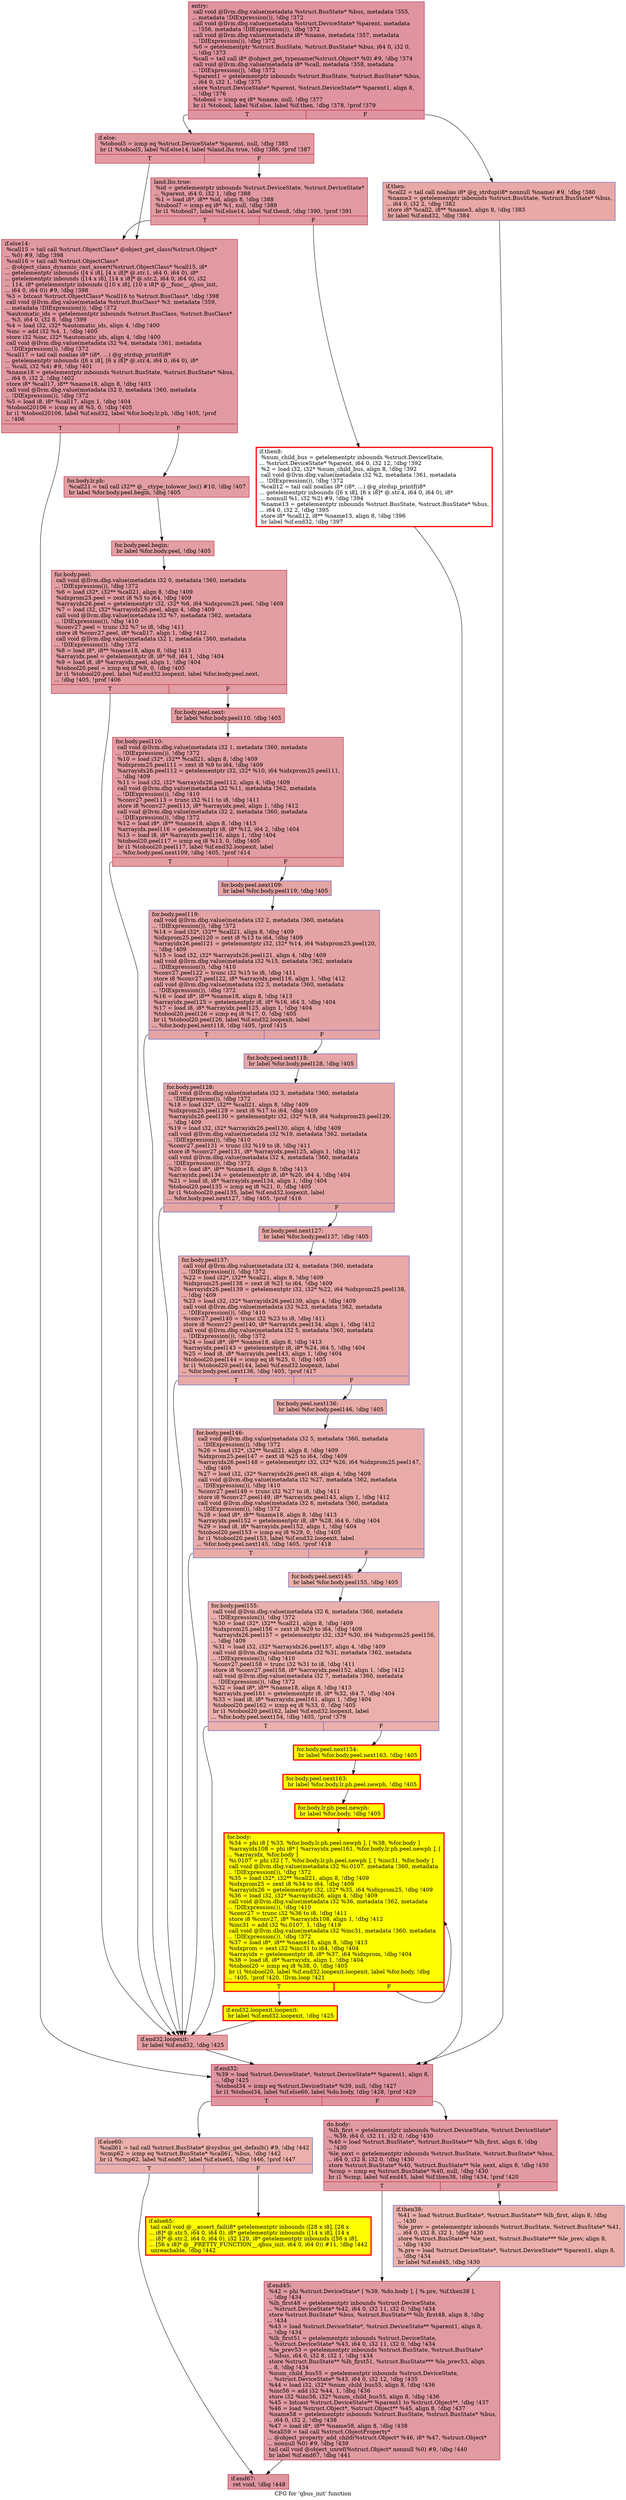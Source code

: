 digraph "CFG for 'qbus_init' function" {
	label="CFG for 'qbus_init' function";

	Node0x56094f8c2810 [shape=record,color="#b70d28ff", style=filled, fillcolor="#b70d2870",label="{entry:\l  call void @llvm.dbg.value(metadata %struct.BusState* %bus, metadata !355,\l... metadata !DIExpression()), !dbg !372\l  call void @llvm.dbg.value(metadata %struct.DeviceState* %parent, metadata\l... !356, metadata !DIExpression()), !dbg !372\l  call void @llvm.dbg.value(metadata i8* %name, metadata !357, metadata\l... !DIExpression()), !dbg !372\l  %0 = getelementptr %struct.BusState, %struct.BusState* %bus, i64 0, i32 0,\l... !dbg !373\l  %call = tail call i8* @object_get_typename(%struct.Object* %0) #9, !dbg !374\l  call void @llvm.dbg.value(metadata i8* %call, metadata !358, metadata\l... !DIExpression()), !dbg !372\l  %parent1 = getelementptr inbounds %struct.BusState, %struct.BusState* %bus,\l... i64 0, i32 1, !dbg !375\l  store %struct.DeviceState* %parent, %struct.DeviceState** %parent1, align 8,\l... !dbg !376\l  %tobool = icmp eq i8* %name, null, !dbg !377\l  br i1 %tobool, label %if.else, label %if.then, !dbg !378, !prof !379\l|{<s0>T|<s1>F}}"];
	Node0x56094f8c2810:s0 -> Node0x56094f8cc5b0;
	Node0x56094f8c2810:s1 -> Node0x56094f8cc4f0;
	Node0x56094f8cc4f0 [shape=record,color="#3d50c3ff", style=filled, fillcolor="#ca3b3770",label="{if.then:                                          \l  %call2 = tail call noalias i8* @g_strdup(i8* nonnull %name) #9, !dbg !380\l  %name3 = getelementptr inbounds %struct.BusState, %struct.BusState* %bus,\l... i64 0, i32 2, !dbg !382\l  store i8* %call2, i8** %name3, align 8, !dbg !383\l  br label %if.end32, !dbg !384\l}"];
	Node0x56094f8cc4f0 -> Node0x56094f8cc540;
	Node0x56094f8cc5b0 [shape=record,color="#b70d28ff", style=filled, fillcolor="#bb1b2c70",label="{if.else:                                          \l  %tobool5 = icmp eq %struct.DeviceState* %parent, null, !dbg !385\l  br i1 %tobool5, label %if.else14, label %land.lhs.true, !dbg !386, !prof !387\l|{<s0>T|<s1>F}}"];
	Node0x56094f8cc5b0:s0 -> Node0x56094f8cdc70;
	Node0x56094f8cc5b0:s1 -> Node0x56094f8cdcc0;
	Node0x56094f8cdcc0 [shape=record,color="#b70d28ff", style=filled, fillcolor="#bb1b2c70",label="{land.lhs.true:                                    \l  %id = getelementptr inbounds %struct.DeviceState, %struct.DeviceState*\l... %parent, i64 0, i32 1, !dbg !388\l  %1 = load i8*, i8** %id, align 8, !dbg !388\l  %tobool7 = icmp eq i8* %1, null, !dbg !389\l  br i1 %tobool7, label %if.else14, label %if.then8, !dbg !390, !prof !391\l|{<s0>T|<s1>F}}"];
	Node0x56094f8cdcc0:s0 -> Node0x56094f8cdc70;
	Node0x56094f8cdcc0:s1 -> Node0x56094f89e0e0;
	Node0x56094f89e0e0 [shape=record,penwidth=3.0, color="red",label="{if.then8:                                         \l  %num_child_bus = getelementptr inbounds %struct.DeviceState,\l... %struct.DeviceState* %parent, i64 0, i32 12, !dbg !392\l  %2 = load i32, i32* %num_child_bus, align 8, !dbg !392\l  call void @llvm.dbg.value(metadata i32 %2, metadata !361, metadata\l... !DIExpression()), !dbg !372\l  %call12 = tail call noalias i8* (i8*, ...) @g_strdup_printf(i8*\l... getelementptr inbounds ([6 x i8], [6 x i8]* @.str.4, i64 0, i64 0), i8*\l... nonnull %1, i32 %2) #9, !dbg !394\l  %name13 = getelementptr inbounds %struct.BusState, %struct.BusState* %bus,\l... i64 0, i32 2, !dbg !395\l  store i8* %call12, i8** %name13, align 8, !dbg !396\l  br label %if.end32, !dbg !397\l}"];
	Node0x56094f89e0e0 -> Node0x56094f8cc540;
	Node0x56094f8cdc70 [shape=record,color="#b70d28ff", style=filled, fillcolor="#bb1b2c70",label="{if.else14:                                        \l  %call15 = tail call %struct.ObjectClass* @object_get_class(%struct.Object*\l... %0) #9, !dbg !398\l  %call16 = tail call %struct.ObjectClass*\l... @object_class_dynamic_cast_assert(%struct.ObjectClass* %call15, i8*\l... getelementptr inbounds ([4 x i8], [4 x i8]* @.str.1, i64 0, i64 0), i8*\l... getelementptr inbounds ([14 x i8], [14 x i8]* @.str.2, i64 0, i64 0), i32\l... 114, i8* getelementptr inbounds ([10 x i8], [10 x i8]* @__func__.qbus_init,\l... i64 0, i64 0)) #9, !dbg !398\l  %3 = bitcast %struct.ObjectClass* %call16 to %struct.BusClass*, !dbg !398\l  call void @llvm.dbg.value(metadata %struct.BusClass* %3, metadata !359,\l... metadata !DIExpression()), !dbg !372\l  %automatic_ids = getelementptr inbounds %struct.BusClass, %struct.BusClass*\l... %3, i64 0, i32 8, !dbg !399\l  %4 = load i32, i32* %automatic_ids, align 4, !dbg !400\l  %inc = add i32 %4, 1, !dbg !400\l  store i32 %inc, i32* %automatic_ids, align 4, !dbg !400\l  call void @llvm.dbg.value(metadata i32 %4, metadata !361, metadata\l... !DIExpression()), !dbg !372\l  %call17 = tail call noalias i8* (i8*, ...) @g_strdup_printf(i8*\l... getelementptr inbounds ([6 x i8], [6 x i8]* @.str.4, i64 0, i64 0), i8*\l... %call, i32 %4) #9, !dbg !401\l  %name18 = getelementptr inbounds %struct.BusState, %struct.BusState* %bus,\l... i64 0, i32 2, !dbg !402\l  store i8* %call17, i8** %name18, align 8, !dbg !403\l  call void @llvm.dbg.value(metadata i32 0, metadata !360, metadata\l... !DIExpression()), !dbg !372\l  %5 = load i8, i8* %call17, align 1, !dbg !404\l  %tobool20106 = icmp eq i8 %5, 0, !dbg !405\l  br i1 %tobool20106, label %if.end32, label %for.body.lr.ph, !dbg !405, !prof\l... !406\l|{<s0>T|<s1>F}}"];
	Node0x56094f8cdc70:s0 -> Node0x56094f8cc540;
	Node0x56094f8cdc70:s1 -> Node0x56094fa031e0;
	Node0x56094fa031e0 [shape=record,color="#b70d28ff", style=filled, fillcolor="#be242e70",label="{for.body.lr.ph:                                   \l  %call21 = tail call i32** @__ctype_tolower_loc() #10, !dbg !407\l  br label %for.body.peel.begin, !dbg !405\l}"];
	Node0x56094fa031e0 -> Node0x56094f8cef90;
	Node0x56094f8cef90 [shape=record,color="#b70d28ff", style=filled, fillcolor="#be242e70",label="{for.body.peel.begin:                              \l  br label %for.body.peel, !dbg !405\l}"];
	Node0x56094f8cef90 -> Node0x56094f8ab050;
	Node0x56094f8ab050 [shape=record,color="#b70d28ff", style=filled, fillcolor="#be242e70",label="{for.body.peel:                                    \l  call void @llvm.dbg.value(metadata i32 0, metadata !360, metadata\l... !DIExpression()), !dbg !372\l  %6 = load i32*, i32** %call21, align 8, !dbg !409\l  %idxprom25.peel = zext i8 %5 to i64, !dbg !409\l  %arrayidx26.peel = getelementptr i32, i32* %6, i64 %idxprom25.peel, !dbg !409\l  %7 = load i32, i32* %arrayidx26.peel, align 4, !dbg !409\l  call void @llvm.dbg.value(metadata i32 %7, metadata !362, metadata\l... !DIExpression()), !dbg !410\l  %conv27.peel = trunc i32 %7 to i8, !dbg !411\l  store i8 %conv27.peel, i8* %call17, align 1, !dbg !412\l  call void @llvm.dbg.value(metadata i32 1, metadata !360, metadata\l... !DIExpression()), !dbg !372\l  %8 = load i8*, i8** %name18, align 8, !dbg !413\l  %arrayidx.peel = getelementptr i8, i8* %8, i64 1, !dbg !404\l  %9 = load i8, i8* %arrayidx.peel, align 1, !dbg !404\l  %tobool20.peel = icmp eq i8 %9, 0, !dbg !405\l  br i1 %tobool20.peel, label %if.end32.loopexit, label %for.body.peel.next,\l... !dbg !405, !prof !406\l|{<s0>T|<s1>F}}"];
	Node0x56094f8ab050:s0 -> Node0x56094fa0cda0;
	Node0x56094f8ab050:s1 -> Node0x56094f8cbf80;
	Node0x56094f8cbf80 [shape=record,color="#b70d28ff", style=filled, fillcolor="#be242e70",label="{for.body.peel.next:                               \l  br label %for.body.peel110, !dbg !405\l}"];
	Node0x56094f8cbf80 -> Node0x56094f8d9650;
	Node0x56094f8d9650 [shape=record,color="#b70d28ff", style=filled, fillcolor="#be242e70",label="{for.body.peel110:                                 \l  call void @llvm.dbg.value(metadata i32 1, metadata !360, metadata\l... !DIExpression()), !dbg !372\l  %10 = load i32*, i32** %call21, align 8, !dbg !409\l  %idxprom25.peel111 = zext i8 %9 to i64, !dbg !409\l  %arrayidx26.peel112 = getelementptr i32, i32* %10, i64 %idxprom25.peel111,\l... !dbg !409\l  %11 = load i32, i32* %arrayidx26.peel112, align 4, !dbg !409\l  call void @llvm.dbg.value(metadata i32 %11, metadata !362, metadata\l... !DIExpression()), !dbg !410\l  %conv27.peel113 = trunc i32 %11 to i8, !dbg !411\l  store i8 %conv27.peel113, i8* %arrayidx.peel, align 1, !dbg !412\l  call void @llvm.dbg.value(metadata i32 2, metadata !360, metadata\l... !DIExpression()), !dbg !372\l  %12 = load i8*, i8** %name18, align 8, !dbg !413\l  %arrayidx.peel116 = getelementptr i8, i8* %12, i64 2, !dbg !404\l  %13 = load i8, i8* %arrayidx.peel116, align 1, !dbg !404\l  %tobool20.peel117 = icmp eq i8 %13, 0, !dbg !405\l  br i1 %tobool20.peel117, label %if.end32.loopexit, label\l... %for.body.peel.next109, !dbg !405, !prof !414\l|{<s0>T|<s1>F}}"];
	Node0x56094f8d9650:s0 -> Node0x56094fa0cda0;
	Node0x56094f8d9650:s1 -> Node0x56094f8d01c0;
	Node0x56094f8d01c0 [shape=record,color="#3d50c3ff", style=filled, fillcolor="#c32e3170",label="{for.body.peel.next109:                            \l  br label %for.body.peel119, !dbg !405\l}"];
	Node0x56094f8d01c0 -> Node0x56094fa21170;
	Node0x56094fa21170 [shape=record,color="#3d50c3ff", style=filled, fillcolor="#c32e3170",label="{for.body.peel119:                                 \l  call void @llvm.dbg.value(metadata i32 2, metadata !360, metadata\l... !DIExpression()), !dbg !372\l  %14 = load i32*, i32** %call21, align 8, !dbg !409\l  %idxprom25.peel120 = zext i8 %13 to i64, !dbg !409\l  %arrayidx26.peel121 = getelementptr i32, i32* %14, i64 %idxprom25.peel120,\l... !dbg !409\l  %15 = load i32, i32* %arrayidx26.peel121, align 4, !dbg !409\l  call void @llvm.dbg.value(metadata i32 %15, metadata !362, metadata\l... !DIExpression()), !dbg !410\l  %conv27.peel122 = trunc i32 %15 to i8, !dbg !411\l  store i8 %conv27.peel122, i8* %arrayidx.peel116, align 1, !dbg !412\l  call void @llvm.dbg.value(metadata i32 3, metadata !360, metadata\l... !DIExpression()), !dbg !372\l  %16 = load i8*, i8** %name18, align 8, !dbg !413\l  %arrayidx.peel125 = getelementptr i8, i8* %16, i64 3, !dbg !404\l  %17 = load i8, i8* %arrayidx.peel125, align 1, !dbg !404\l  %tobool20.peel126 = icmp eq i8 %17, 0, !dbg !405\l  br i1 %tobool20.peel126, label %if.end32.loopexit, label\l... %for.body.peel.next118, !dbg !405, !prof !415\l|{<s0>T|<s1>F}}"];
	Node0x56094fa21170:s0 -> Node0x56094fa0cda0;
	Node0x56094fa21170:s1 -> Node0x56094f9fbe00;
	Node0x56094f9fbe00 [shape=record,color="#3d50c3ff", style=filled, fillcolor="#c5333470",label="{for.body.peel.next118:                            \l  br label %for.body.peel128, !dbg !405\l}"];
	Node0x56094f9fbe00 -> Node0x56094f91d2c0;
	Node0x56094f91d2c0 [shape=record,color="#3d50c3ff", style=filled, fillcolor="#c5333470",label="{for.body.peel128:                                 \l  call void @llvm.dbg.value(metadata i32 3, metadata !360, metadata\l... !DIExpression()), !dbg !372\l  %18 = load i32*, i32** %call21, align 8, !dbg !409\l  %idxprom25.peel129 = zext i8 %17 to i64, !dbg !409\l  %arrayidx26.peel130 = getelementptr i32, i32* %18, i64 %idxprom25.peel129,\l... !dbg !409\l  %19 = load i32, i32* %arrayidx26.peel130, align 4, !dbg !409\l  call void @llvm.dbg.value(metadata i32 %19, metadata !362, metadata\l... !DIExpression()), !dbg !410\l  %conv27.peel131 = trunc i32 %19 to i8, !dbg !411\l  store i8 %conv27.peel131, i8* %arrayidx.peel125, align 1, !dbg !412\l  call void @llvm.dbg.value(metadata i32 4, metadata !360, metadata\l... !DIExpression()), !dbg !372\l  %20 = load i8*, i8** %name18, align 8, !dbg !413\l  %arrayidx.peel134 = getelementptr i8, i8* %20, i64 4, !dbg !404\l  %21 = load i8, i8* %arrayidx.peel134, align 1, !dbg !404\l  %tobool20.peel135 = icmp eq i8 %21, 0, !dbg !405\l  br i1 %tobool20.peel135, label %if.end32.loopexit, label\l... %for.body.peel.next127, !dbg !405, !prof !416\l|{<s0>T|<s1>F}}"];
	Node0x56094f91d2c0:s0 -> Node0x56094fa0cda0;
	Node0x56094f91d2c0:s1 -> Node0x56094fa1ff30;
	Node0x56094fa1ff30 [shape=record,color="#3d50c3ff", style=filled, fillcolor="#ca3b3770",label="{for.body.peel.next127:                            \l  br label %for.body.peel137, !dbg !405\l}"];
	Node0x56094fa1ff30 -> Node0x56094fa29260;
	Node0x56094fa29260 [shape=record,color="#3d50c3ff", style=filled, fillcolor="#ca3b3770",label="{for.body.peel137:                                 \l  call void @llvm.dbg.value(metadata i32 4, metadata !360, metadata\l... !DIExpression()), !dbg !372\l  %22 = load i32*, i32** %call21, align 8, !dbg !409\l  %idxprom25.peel138 = zext i8 %21 to i64, !dbg !409\l  %arrayidx26.peel139 = getelementptr i32, i32* %22, i64 %idxprom25.peel138,\l... !dbg !409\l  %23 = load i32, i32* %arrayidx26.peel139, align 4, !dbg !409\l  call void @llvm.dbg.value(metadata i32 %23, metadata !362, metadata\l... !DIExpression()), !dbg !410\l  %conv27.peel140 = trunc i32 %23 to i8, !dbg !411\l  store i8 %conv27.peel140, i8* %arrayidx.peel134, align 1, !dbg !412\l  call void @llvm.dbg.value(metadata i32 5, metadata !360, metadata\l... !DIExpression()), !dbg !372\l  %24 = load i8*, i8** %name18, align 8, !dbg !413\l  %arrayidx.peel143 = getelementptr i8, i8* %24, i64 5, !dbg !404\l  %25 = load i8, i8* %arrayidx.peel143, align 1, !dbg !404\l  %tobool20.peel144 = icmp eq i8 %25, 0, !dbg !405\l  br i1 %tobool20.peel144, label %if.end32.loopexit, label\l... %for.body.peel.next136, !dbg !405, !prof !417\l|{<s0>T|<s1>F}}"];
	Node0x56094fa29260:s0 -> Node0x56094fa0cda0;
	Node0x56094fa29260:s1 -> Node0x56094fa292b0;
	Node0x56094fa292b0 [shape=record,color="#3d50c3ff", style=filled, fillcolor="#cc403a70",label="{for.body.peel.next136:                            \l  br label %for.body.peel146, !dbg !405\l}"];
	Node0x56094fa292b0 -> Node0x56094f8fc010;
	Node0x56094f8fc010 [shape=record,color="#3d50c3ff", style=filled, fillcolor="#cc403a70",label="{for.body.peel146:                                 \l  call void @llvm.dbg.value(metadata i32 5, metadata !360, metadata\l... !DIExpression()), !dbg !372\l  %26 = load i32*, i32** %call21, align 8, !dbg !409\l  %idxprom25.peel147 = zext i8 %25 to i64, !dbg !409\l  %arrayidx26.peel148 = getelementptr i32, i32* %26, i64 %idxprom25.peel147,\l... !dbg !409\l  %27 = load i32, i32* %arrayidx26.peel148, align 4, !dbg !409\l  call void @llvm.dbg.value(metadata i32 %27, metadata !362, metadata\l... !DIExpression()), !dbg !410\l  %conv27.peel149 = trunc i32 %27 to i8, !dbg !411\l  store i8 %conv27.peel149, i8* %arrayidx.peel143, align 1, !dbg !412\l  call void @llvm.dbg.value(metadata i32 6, metadata !360, metadata\l... !DIExpression()), !dbg !372\l  %28 = load i8*, i8** %name18, align 8, !dbg !413\l  %arrayidx.peel152 = getelementptr i8, i8* %28, i64 6, !dbg !404\l  %29 = load i8, i8* %arrayidx.peel152, align 1, !dbg !404\l  %tobool20.peel153 = icmp eq i8 %29, 0, !dbg !405\l  br i1 %tobool20.peel153, label %if.end32.loopexit, label\l... %for.body.peel.next145, !dbg !405, !prof !418\l|{<s0>T|<s1>F}}"];
	Node0x56094f8fc010:s0 -> Node0x56094fa0cda0;
	Node0x56094f8fc010:s1 -> Node0x56094f8fc090;
	Node0x56094f8fc090 [shape=record,color="#3d50c3ff", style=filled, fillcolor="#d24b4070",label="{for.body.peel.next145:                            \l  br label %for.body.peel155, !dbg !405\l}"];
	Node0x56094f8fc090 -> Node0x56094f9d9340;
	Node0x56094f9d9340 [shape=record,color="#3d50c3ff", style=filled, fillcolor="#d24b4070",label="{for.body.peel155:                                 \l  call void @llvm.dbg.value(metadata i32 6, metadata !360, metadata\l... !DIExpression()), !dbg !372\l  %30 = load i32*, i32** %call21, align 8, !dbg !409\l  %idxprom25.peel156 = zext i8 %29 to i64, !dbg !409\l  %arrayidx26.peel157 = getelementptr i32, i32* %30, i64 %idxprom25.peel156,\l... !dbg !409\l  %31 = load i32, i32* %arrayidx26.peel157, align 4, !dbg !409\l  call void @llvm.dbg.value(metadata i32 %31, metadata !362, metadata\l... !DIExpression()), !dbg !410\l  %conv27.peel158 = trunc i32 %31 to i8, !dbg !411\l  store i8 %conv27.peel158, i8* %arrayidx.peel152, align 1, !dbg !412\l  call void @llvm.dbg.value(metadata i32 7, metadata !360, metadata\l... !DIExpression()), !dbg !372\l  %32 = load i8*, i8** %name18, align 8, !dbg !413\l  %arrayidx.peel161 = getelementptr i8, i8* %32, i64 7, !dbg !404\l  %33 = load i8, i8* %arrayidx.peel161, align 1, !dbg !404\l  %tobool20.peel162 = icmp eq i8 %33, 0, !dbg !405\l  br i1 %tobool20.peel162, label %if.end32.loopexit, label\l... %for.body.peel.next154, !dbg !405, !prof !379\l|{<s0>T|<s1>F}}"];
	Node0x56094f9d9340:s0 -> Node0x56094fa0cda0;
	Node0x56094f9d9340:s1 -> Node0x56094f9d9390;
	Node0x56094f9d9390 [shape=record,penwidth=3.0, style="filled", color="red", fillcolor="yellow",label="{for.body.peel.next154:                            \l  br label %for.body.peel.next163, !dbg !405\l}"];
	Node0x56094f9d9390 -> Node0x56094f9da150;
	Node0x56094f9da150 [shape=record,penwidth=3.0, style="filled", color="red", fillcolor="yellow",label="{for.body.peel.next163:                            \l  br label %for.body.lr.ph.peel.newph, !dbg !405\l}"];
	Node0x56094f9da150 -> Node0x56094f8aaf40;
	Node0x56094f8aaf40 [shape=record,penwidth=3.0, style="filled", color="red", fillcolor="yellow",label="{for.body.lr.ph.peel.newph:                        \l  br label %for.body, !dbg !405\l}"];
	Node0x56094f8aaf40 -> Node0x56094f75fde0;
	Node0x56094f75fde0 [shape=record,penwidth=3.0, style="filled", color="red", fillcolor="yellow",label="{for.body:                                         \l  %34 = phi i8 [ %33, %for.body.lr.ph.peel.newph ], [ %38, %for.body ]\l  %arrayidx108 = phi i8* [ %arrayidx.peel161, %for.body.lr.ph.peel.newph ], [\l... %arrayidx, %for.body ]\l  %i.0107 = phi i32 [ 7, %for.body.lr.ph.peel.newph ], [ %inc31, %for.body ]\l  call void @llvm.dbg.value(metadata i32 %i.0107, metadata !360, metadata\l... !DIExpression()), !dbg !372\l  %35 = load i32*, i32** %call21, align 8, !dbg !409\l  %idxprom25 = zext i8 %34 to i64, !dbg !409\l  %arrayidx26 = getelementptr i32, i32* %35, i64 %idxprom25, !dbg !409\l  %36 = load i32, i32* %arrayidx26, align 4, !dbg !409\l  call void @llvm.dbg.value(metadata i32 %36, metadata !362, metadata\l... !DIExpression()), !dbg !410\l  %conv27 = trunc i32 %36 to i8, !dbg !411\l  store i8 %conv27, i8* %arrayidx108, align 1, !dbg !412\l  %inc31 = add i32 %i.0107, 1, !dbg !419\l  call void @llvm.dbg.value(metadata i32 %inc31, metadata !360, metadata\l... !DIExpression()), !dbg !372\l  %37 = load i8*, i8** %name18, align 8, !dbg !413\l  %idxprom = sext i32 %inc31 to i64, !dbg !404\l  %arrayidx = getelementptr i8, i8* %37, i64 %idxprom, !dbg !404\l  %38 = load i8, i8* %arrayidx, align 1, !dbg !404\l  %tobool20 = icmp eq i8 %38, 0, !dbg !405\l  br i1 %tobool20, label %if.end32.loopexit.loopexit, label %for.body, !dbg\l... !405, !prof !420, !llvm.loop !421\l|{<s0>T|<s1>F}}"];
	Node0x56094f75fde0:s0 -> Node0x56094fa34380;
	Node0x56094f75fde0:s1 -> Node0x56094f75fde0;
	Node0x56094fa34380 [shape=record,penwidth=3.0, style="filled", color="red", fillcolor="yellow",label="{if.end32.loopexit.loopexit:                       \l  br label %if.end32.loopexit, !dbg !425\l}"];
	Node0x56094fa34380 -> Node0x56094fa0cda0;
	Node0x56094fa0cda0 [shape=record,color="#b70d28ff", style=filled, fillcolor="#be242e70",label="{if.end32.loopexit:                                \l  br label %if.end32, !dbg !425\l}"];
	Node0x56094fa0cda0 -> Node0x56094f8cc540;
	Node0x56094f8cc540 [shape=record,color="#b70d28ff", style=filled, fillcolor="#b70d2870",label="{if.end32:                                         \l  %39 = load %struct.DeviceState*, %struct.DeviceState** %parent1, align 8,\l... !dbg !425\l  %tobool34 = icmp eq %struct.DeviceState* %39, null, !dbg !427\l  br i1 %tobool34, label %if.else60, label %do.body, !dbg !428, !prof !429\l|{<s0>T|<s1>F}}"];
	Node0x56094f8cc540:s0 -> Node0x56094f8ac850;
	Node0x56094f8cc540:s1 -> Node0x56094f8d99b0;
	Node0x56094f8d99b0 [shape=record,color="#b70d28ff", style=filled, fillcolor="#bb1b2c70",label="{do.body:                                          \l  %lh_first = getelementptr inbounds %struct.DeviceState, %struct.DeviceState*\l... %39, i64 0, i32 11, i32 0, !dbg !430\l  %40 = load %struct.BusState*, %struct.BusState** %lh_first, align 8, !dbg\l... !430\l  %le_next = getelementptr inbounds %struct.BusState, %struct.BusState* %bus,\l... i64 0, i32 8, i32 0, !dbg !430\l  store %struct.BusState* %40, %struct.BusState** %le_next, align 8, !dbg !430\l  %cmp = icmp eq %struct.BusState* %40, null, !dbg !430\l  br i1 %cmp, label %if.end45, label %if.then38, !dbg !434, !prof !420\l|{<s0>T|<s1>F}}"];
	Node0x56094f8d99b0:s0 -> Node0x56094f8d9bb0;
	Node0x56094f8d99b0:s1 -> Node0x56094f8d9b40;
	Node0x56094f8d9b40 [shape=record,color="#3d50c3ff", style=filled, fillcolor="#d24b4070",label="{if.then38:                                        \l  %41 = load %struct.BusState*, %struct.BusState** %lh_first, align 8, !dbg\l... !430\l  %le_prev = getelementptr inbounds %struct.BusState, %struct.BusState* %41,\l... i64 0, i32 8, i32 1, !dbg !430\l  store %struct.BusState** %le_next, %struct.BusState*** %le_prev, align 8,\l... !dbg !430\l  %.pre = load %struct.DeviceState*, %struct.DeviceState** %parent1, align 8,\l... !dbg !434\l  br label %if.end45, !dbg !430\l}"];
	Node0x56094f8d9b40 -> Node0x56094f8d9bb0;
	Node0x56094f8d9bb0 [shape=record,color="#b70d28ff", style=filled, fillcolor="#bb1b2c70",label="{if.end45:                                         \l  %42 = phi %struct.DeviceState* [ %39, %do.body ], [ %.pre, %if.then38 ],\l... !dbg !434\l  %lh_first48 = getelementptr inbounds %struct.DeviceState,\l... %struct.DeviceState* %42, i64 0, i32 11, i32 0, !dbg !434\l  store %struct.BusState* %bus, %struct.BusState** %lh_first48, align 8, !dbg\l... !434\l  %43 = load %struct.DeviceState*, %struct.DeviceState** %parent1, align 8,\l... !dbg !434\l  %lh_first51 = getelementptr inbounds %struct.DeviceState,\l... %struct.DeviceState* %43, i64 0, i32 11, i32 0, !dbg !434\l  %le_prev53 = getelementptr inbounds %struct.BusState, %struct.BusState*\l... %bus, i64 0, i32 8, i32 1, !dbg !434\l  store %struct.BusState** %lh_first51, %struct.BusState*** %le_prev53, align\l... 8, !dbg !434\l  %num_child_bus55 = getelementptr inbounds %struct.DeviceState,\l... %struct.DeviceState* %43, i64 0, i32 12, !dbg !435\l  %44 = load i32, i32* %num_child_bus55, align 8, !dbg !436\l  %inc56 = add i32 %44, 1, !dbg !436\l  store i32 %inc56, i32* %num_child_bus55, align 8, !dbg !436\l  %45 = bitcast %struct.DeviceState** %parent1 to %struct.Object**, !dbg !437\l  %46 = load %struct.Object*, %struct.Object** %45, align 8, !dbg !437\l  %name58 = getelementptr inbounds %struct.BusState, %struct.BusState* %bus,\l... i64 0, i32 2, !dbg !438\l  %47 = load i8*, i8** %name58, align 8, !dbg !438\l  %call59 = tail call %struct.ObjectProperty*\l... @object_property_add_child(%struct.Object* %46, i8* %47, %struct.Object*\l... nonnull %0) #9, !dbg !439\l  tail call void @object_unref(%struct.Object* nonnull %0) #9, !dbg !440\l  br label %if.end67, !dbg !441\l}"];
	Node0x56094f8d9bb0 -> Node0x56094f8ac800;
	Node0x56094f8ac850 [shape=record,color="#3d50c3ff", style=filled, fillcolor="#d24b4070",label="{if.else60:                                        \l  %call61 = tail call %struct.BusState* @sysbus_get_default() #9, !dbg !442\l  %cmp62 = icmp eq %struct.BusState* %call61, %bus, !dbg !442\l  br i1 %cmp62, label %if.end67, label %if.else65, !dbg !446, !prof !447\l|{<s0>T|<s1>F}}"];
	Node0x56094f8ac850:s0 -> Node0x56094f8ac800;
	Node0x56094f8ac850:s1 -> Node0x56094f882280;
	Node0x56094f882280 [shape=record,penwidth=3.0, style="filled", color="red", fillcolor="yellow",label="{if.else65:                                        \l  tail call void @__assert_fail(i8* getelementptr inbounds ([28 x i8], [28 x\l... i8]* @.str.5, i64 0, i64 0), i8* getelementptr inbounds ([14 x i8], [14 x\l... i8]* @.str.2, i64 0, i64 0), i32 129, i8* getelementptr inbounds ([56 x i8],\l... [56 x i8]* @__PRETTY_FUNCTION__.qbus_init, i64 0, i64 0)) #11, !dbg !442\l  unreachable, !dbg !442\l}"];
	Node0x56094f8ac800 [shape=record,color="#b70d28ff", style=filled, fillcolor="#b70d2870",label="{if.end67:                                         \l  ret void, !dbg !448\l}"];
}

